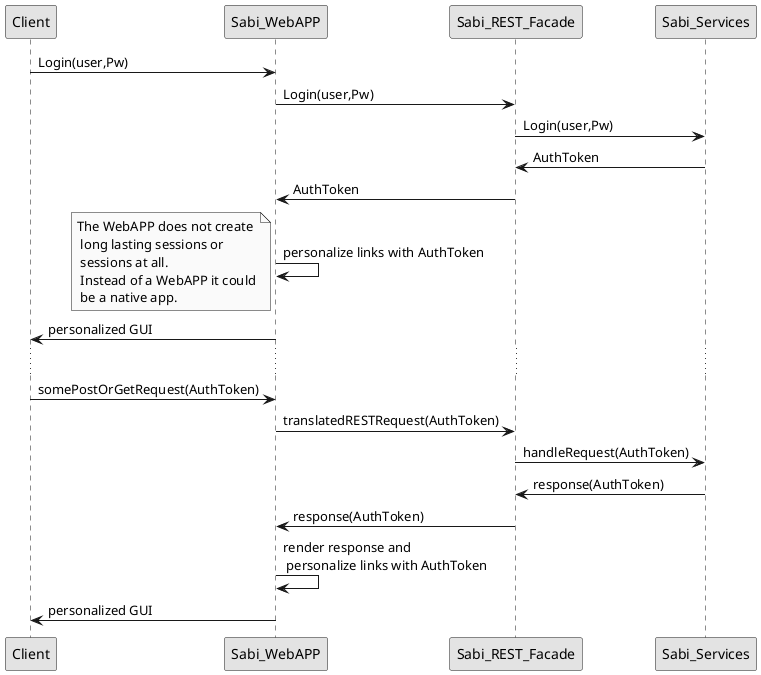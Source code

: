 @startuml

skinparam monochrome true
skinparam componentStyle uml2

Client -> Sabi_WebAPP:Login(user,Pw)
Sabi_WebAPP -> Sabi_REST_Facade:Login(user,Pw)
Sabi_REST_Facade -> Sabi_Services:Login(user,Pw)
Sabi_Services -> Sabi_REST_Facade:AuthToken
Sabi_REST_Facade -> Sabi_WebAPP:AuthToken

Sabi_WebAPP -> Sabi_WebAPP:personalize links with AuthToken
note left: The WebAPP does not create\n long lasting sessions or\n sessions at all.\n Instead of a WebAPP it could\n be a native app.
Client <- Sabi_WebAPP:personalized GUI

...

Client -> Sabi_WebAPP:somePostOrGetRequest(AuthToken)
Sabi_WebAPP -> Sabi_REST_Facade:translatedRESTRequest(AuthToken)
Sabi_REST_Facade -> Sabi_Services:handleRequest(AuthToken)
Sabi_REST_Facade <- Sabi_Services:response(AuthToken)
Sabi_WebAPP <- Sabi_REST_Facade:response(AuthToken)
Sabi_WebAPP -> Sabi_WebAPP:render response and\n personalize links with AuthToken
Client <- Sabi_WebAPP:personalized GUI


@enduml